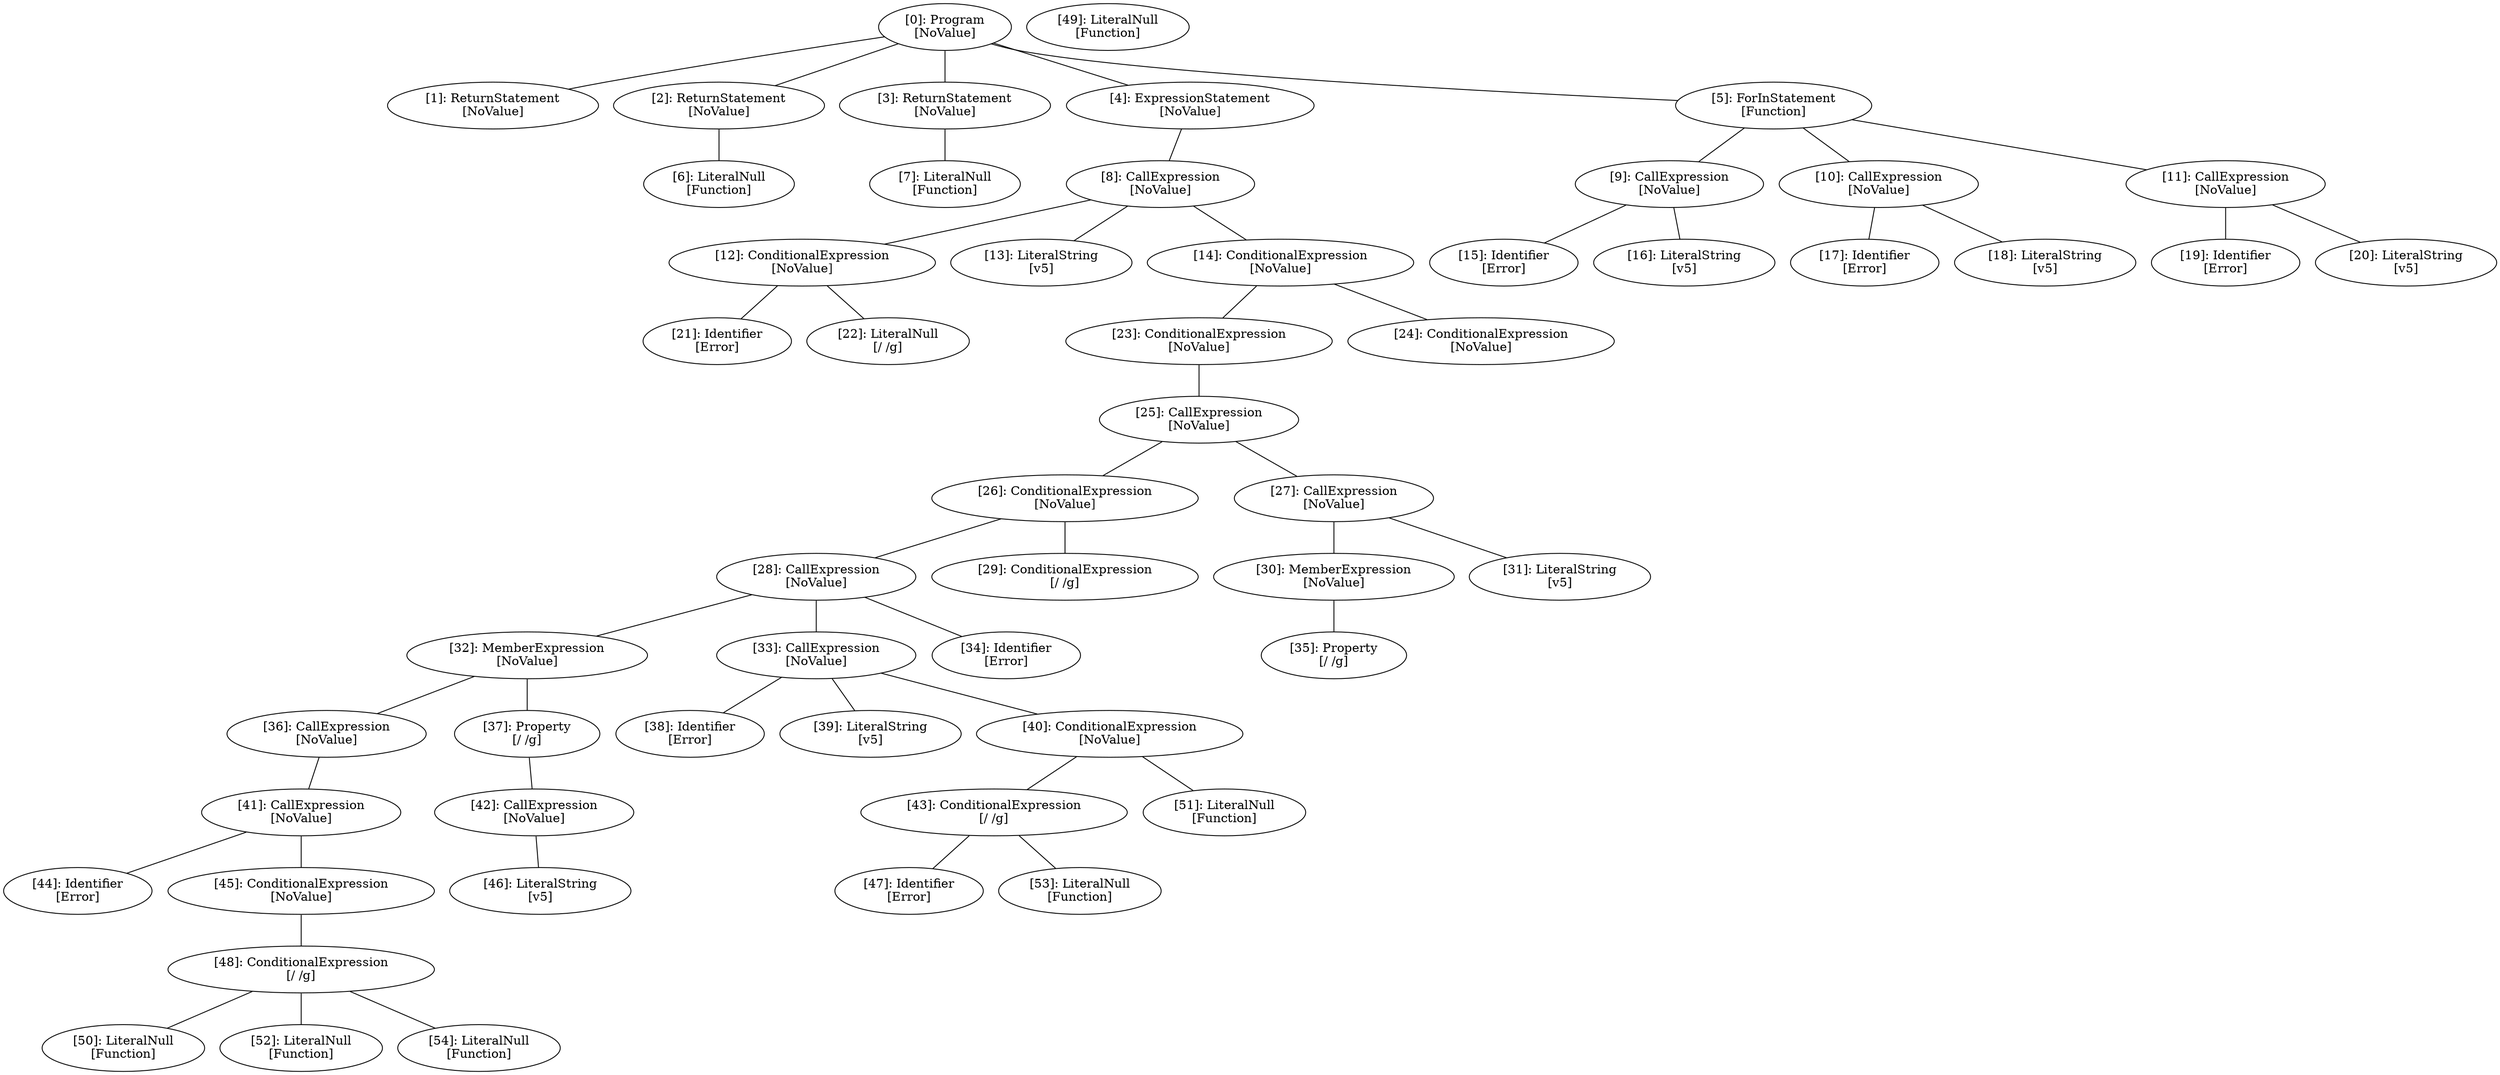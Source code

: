 // Result
graph {
	0 [label="[0]: Program
[NoValue]"]
	1 [label="[1]: ReturnStatement
[NoValue]"]
	2 [label="[2]: ReturnStatement
[NoValue]"]
	3 [label="[3]: ReturnStatement
[NoValue]"]
	4 [label="[4]: ExpressionStatement
[NoValue]"]
	5 [label="[5]: ForInStatement
[Function]"]
	6 [label="[6]: LiteralNull
[Function]"]
	7 [label="[7]: LiteralNull
[Function]"]
	8 [label="[8]: CallExpression
[NoValue]"]
	9 [label="[9]: CallExpression
[NoValue]"]
	10 [label="[10]: CallExpression
[NoValue]"]
	11 [label="[11]: CallExpression
[NoValue]"]
	12 [label="[12]: ConditionalExpression
[NoValue]"]
	13 [label="[13]: LiteralString
[v5]"]
	14 [label="[14]: ConditionalExpression
[NoValue]"]
	15 [label="[15]: Identifier
[Error]"]
	16 [label="[16]: LiteralString
[v5]"]
	17 [label="[17]: Identifier
[Error]"]
	18 [label="[18]: LiteralString
[v5]"]
	19 [label="[19]: Identifier
[Error]"]
	20 [label="[20]: LiteralString
[v5]"]
	21 [label="[21]: Identifier
[Error]"]
	22 [label="[22]: LiteralNull
[/ /g]"]
	23 [label="[23]: ConditionalExpression
[NoValue]"]
	24 [label="[24]: ConditionalExpression
[NoValue]"]
	25 [label="[25]: CallExpression
[NoValue]"]
	26 [label="[26]: ConditionalExpression
[NoValue]"]
	27 [label="[27]: CallExpression
[NoValue]"]
	28 [label="[28]: CallExpression
[NoValue]"]
	29 [label="[29]: ConditionalExpression
[/ /g]"]
	30 [label="[30]: MemberExpression
[NoValue]"]
	31 [label="[31]: LiteralString
[v5]"]
	32 [label="[32]: MemberExpression
[NoValue]"]
	33 [label="[33]: CallExpression
[NoValue]"]
	34 [label="[34]: Identifier
[Error]"]
	35 [label="[35]: Property
[/ /g]"]
	36 [label="[36]: CallExpression
[NoValue]"]
	37 [label="[37]: Property
[/ /g]"]
	38 [label="[38]: Identifier
[Error]"]
	39 [label="[39]: LiteralString
[v5]"]
	40 [label="[40]: ConditionalExpression
[NoValue]"]
	41 [label="[41]: CallExpression
[NoValue]"]
	42 [label="[42]: CallExpression
[NoValue]"]
	43 [label="[43]: ConditionalExpression
[/ /g]"]
	44 [label="[44]: Identifier
[Error]"]
	45 [label="[45]: ConditionalExpression
[NoValue]"]
	46 [label="[46]: LiteralString
[v5]"]
	47 [label="[47]: Identifier
[Error]"]
	48 [label="[48]: ConditionalExpression
[/ /g]"]
	49 [label="[49]: LiteralNull
[Function]"]
	50 [label="[50]: LiteralNull
[Function]"]
	51 [label="[51]: LiteralNull
[Function]"]
	52 [label="[52]: LiteralNull
[Function]"]
	53 [label="[53]: LiteralNull
[Function]"]
	54 [label="[54]: LiteralNull
[Function]"]
	0 -- 1
	0 -- 2
	0 -- 3
	0 -- 4
	0 -- 5
	2 -- 6
	3 -- 7
	4 -- 8
	5 -- 9
	5 -- 10
	5 -- 11
	8 -- 12
	8 -- 13
	8 -- 14
	9 -- 15
	9 -- 16
	10 -- 17
	10 -- 18
	11 -- 19
	11 -- 20
	12 -- 21
	12 -- 22
	14 -- 23
	14 -- 24
	23 -- 25
	25 -- 26
	25 -- 27
	26 -- 28
	26 -- 29
	27 -- 30
	27 -- 31
	28 -- 32
	28 -- 33
	28 -- 34
	30 -- 35
	32 -- 36
	32 -- 37
	33 -- 38
	33 -- 39
	33 -- 40
	36 -- 41
	37 -- 42
	40 -- 43
	40 -- 51
	41 -- 44
	41 -- 45
	42 -- 46
	43 -- 47
	43 -- 53
	45 -- 48
	48 -- 50
	48 -- 52
	48 -- 54
}
